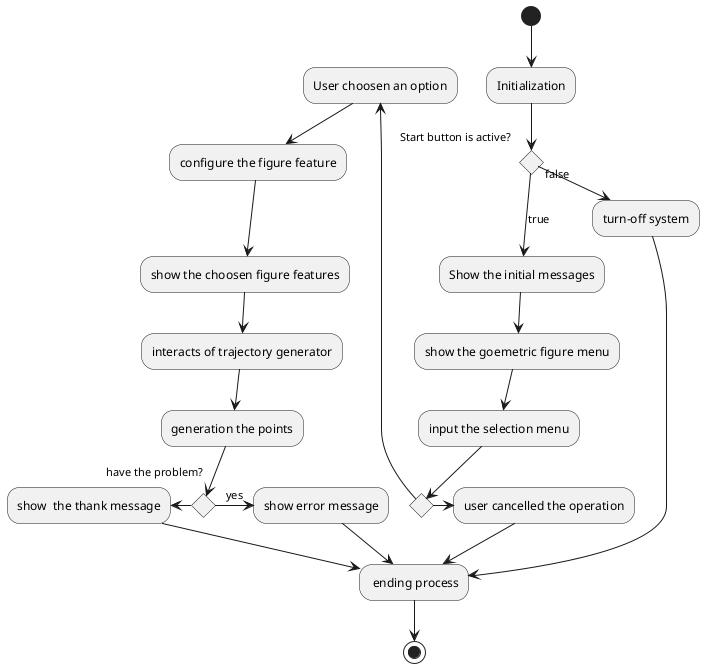 @startuml

(*)--> "Initialization"
if "Start button is active?" then
-->[true] "Show the initial messages"
-down->  "show the goemetric figure menu"
-down-> "input the selection menu"
if "" then 
    -> "user cancelled the operation" as a3
    -down-> " ending process" as fn
else 
    -left->"User choosen an option"
    -down-> "configure the figure feature"
    -down-> "show the choosen figure features"
    -down-> "interacts of trajectory generator"
    -down-> "generation the points"
        if "have the problem?" then
            ->[yes] "show error message"
            -down-> " ending process" as fn
        else
            -left->"show  the thank message"
            -down-> " ending process" as fn
        endif
  endif
else
 ->[false] "turn-off system" as a2
 -down-> " ending process" as fn
 fn -->(*)
endif
@enduml